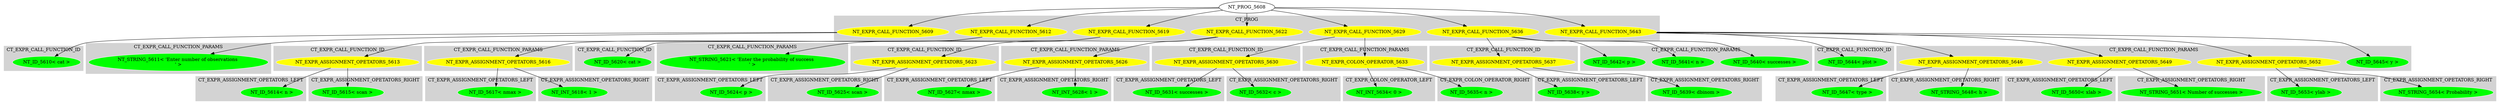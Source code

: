 digraph {

subgraph cluster0 {
 node [style=filled,color=white];
 style=filled;
 color=lightgrey;
 label = "CT_PROG";

"NT_EXPR_CALL_FUNCTION_5609"
 [fillcolor = yellow]
"NT_EXPR_CALL_FUNCTION_5612"
 [fillcolor = yellow]
"NT_EXPR_CALL_FUNCTION_5619"
 [fillcolor = yellow]
"NT_EXPR_CALL_FUNCTION_5622"
 [fillcolor = yellow]
"NT_EXPR_CALL_FUNCTION_5629"
 [fillcolor = yellow]
"NT_EXPR_CALL_FUNCTION_5636"
 [fillcolor = yellow]
"NT_EXPR_CALL_FUNCTION_5643"
 [fillcolor = yellow]
}
"NT_PROG_5608"->"NT_EXPR_CALL_FUNCTION_5609"
subgraph cluster1 {
 node [style=filled,color=white];
 style=filled;
 color=lightgrey;
 label = "CT_EXPR_CALL_FUNCTION_ID";

"NT_ID_5610< cat >"
 [fillcolor = green]
}
subgraph cluster2 {
 node [style=filled,color=white];
 style=filled;
 color=lightgrey;
 label = "CT_EXPR_CALL_FUNCTION_PARAMS";

"NT_STRING_5611< 'Enter number of observations \n' >"
 [fillcolor = green]
}
"NT_EXPR_CALL_FUNCTION_5609"->"NT_ID_5610< cat >"
"NT_EXPR_CALL_FUNCTION_5609"->"NT_STRING_5611< 'Enter number of observations \n' >"
"NT_PROG_5608"->"NT_EXPR_CALL_FUNCTION_5612"
subgraph cluster3 {
 node [style=filled,color=white];
 style=filled;
 color=lightgrey;
 label = "CT_EXPR_CALL_FUNCTION_ID";

"NT_EXPR_ASSIGNMENT_OPETATORS_5613"
 [fillcolor = yellow]
}
subgraph cluster4 {
 node [style=filled,color=white];
 style=filled;
 color=lightgrey;
 label = "CT_EXPR_CALL_FUNCTION_PARAMS";

"NT_EXPR_ASSIGNMENT_OPETATORS_5616"
 [fillcolor = yellow]
}
"NT_EXPR_CALL_FUNCTION_5612"->"NT_EXPR_ASSIGNMENT_OPETATORS_5613"
subgraph cluster5 {
 node [style=filled,color=white];
 style=filled;
 color=lightgrey;
 label = "CT_EXPR_ASSIGNMENT_OPETATORS_LEFT";

"NT_ID_5614< n >"
 [fillcolor = green]
}
subgraph cluster6 {
 node [style=filled,color=white];
 style=filled;
 color=lightgrey;
 label = "CT_EXPR_ASSIGNMENT_OPETATORS_RIGHT";

"NT_ID_5615< scan >"
 [fillcolor = green]
}
"NT_EXPR_ASSIGNMENT_OPETATORS_5613"->"NT_ID_5614< n >"
"NT_EXPR_ASSIGNMENT_OPETATORS_5613"->"NT_ID_5615< scan >"
"NT_EXPR_CALL_FUNCTION_5612"->"NT_EXPR_ASSIGNMENT_OPETATORS_5616"
subgraph cluster7 {
 node [style=filled,color=white];
 style=filled;
 color=lightgrey;
 label = "CT_EXPR_ASSIGNMENT_OPETATORS_LEFT";

"NT_ID_5617< nmax >"
 [fillcolor = green]
}
subgraph cluster8 {
 node [style=filled,color=white];
 style=filled;
 color=lightgrey;
 label = "CT_EXPR_ASSIGNMENT_OPETATORS_RIGHT";

"NT_INT_5618< 1 >"
 [fillcolor = green]
}
"NT_EXPR_ASSIGNMENT_OPETATORS_5616"->"NT_ID_5617< nmax >"
"NT_EXPR_ASSIGNMENT_OPETATORS_5616"->"NT_INT_5618< 1 >"
"NT_PROG_5608"->"NT_EXPR_CALL_FUNCTION_5619"
subgraph cluster9 {
 node [style=filled,color=white];
 style=filled;
 color=lightgrey;
 label = "CT_EXPR_CALL_FUNCTION_ID";

"NT_ID_5620< cat >"
 [fillcolor = green]
}
subgraph cluster10 {
 node [style=filled,color=white];
 style=filled;
 color=lightgrey;
 label = "CT_EXPR_CALL_FUNCTION_PARAMS";

"NT_STRING_5621< 'Enter the probability of success \n' >"
 [fillcolor = green]
}
"NT_EXPR_CALL_FUNCTION_5619"->"NT_ID_5620< cat >"
"NT_EXPR_CALL_FUNCTION_5619"->"NT_STRING_5621< 'Enter the probability of success \n' >"
"NT_PROG_5608"->"NT_EXPR_CALL_FUNCTION_5622"
subgraph cluster11 {
 node [style=filled,color=white];
 style=filled;
 color=lightgrey;
 label = "CT_EXPR_CALL_FUNCTION_ID";

"NT_EXPR_ASSIGNMENT_OPETATORS_5623"
 [fillcolor = yellow]
}
subgraph cluster12 {
 node [style=filled,color=white];
 style=filled;
 color=lightgrey;
 label = "CT_EXPR_CALL_FUNCTION_PARAMS";

"NT_EXPR_ASSIGNMENT_OPETATORS_5626"
 [fillcolor = yellow]
}
"NT_EXPR_CALL_FUNCTION_5622"->"NT_EXPR_ASSIGNMENT_OPETATORS_5623"
subgraph cluster13 {
 node [style=filled,color=white];
 style=filled;
 color=lightgrey;
 label = "CT_EXPR_ASSIGNMENT_OPETATORS_LEFT";

"NT_ID_5624< p >"
 [fillcolor = green]
}
subgraph cluster14 {
 node [style=filled,color=white];
 style=filled;
 color=lightgrey;
 label = "CT_EXPR_ASSIGNMENT_OPETATORS_RIGHT";

"NT_ID_5625< scan >"
 [fillcolor = green]
}
"NT_EXPR_ASSIGNMENT_OPETATORS_5623"->"NT_ID_5624< p >"
"NT_EXPR_ASSIGNMENT_OPETATORS_5623"->"NT_ID_5625< scan >"
"NT_EXPR_CALL_FUNCTION_5622"->"NT_EXPR_ASSIGNMENT_OPETATORS_5626"
subgraph cluster15 {
 node [style=filled,color=white];
 style=filled;
 color=lightgrey;
 label = "CT_EXPR_ASSIGNMENT_OPETATORS_LEFT";

"NT_ID_5627< nmax >"
 [fillcolor = green]
}
subgraph cluster16 {
 node [style=filled,color=white];
 style=filled;
 color=lightgrey;
 label = "CT_EXPR_ASSIGNMENT_OPETATORS_RIGHT";

"NT_INT_5628< 1 >"
 [fillcolor = green]
}
"NT_EXPR_ASSIGNMENT_OPETATORS_5626"->"NT_ID_5627< nmax >"
"NT_EXPR_ASSIGNMENT_OPETATORS_5626"->"NT_INT_5628< 1 >"
"NT_PROG_5608"->"NT_EXPR_CALL_FUNCTION_5629"
subgraph cluster17 {
 node [style=filled,color=white];
 style=filled;
 color=lightgrey;
 label = "CT_EXPR_CALL_FUNCTION_ID";

"NT_EXPR_ASSIGNMENT_OPETATORS_5630"
 [fillcolor = yellow]
}
subgraph cluster18 {
 node [style=filled,color=white];
 style=filled;
 color=lightgrey;
 label = "CT_EXPR_CALL_FUNCTION_PARAMS";

"NT_EXPR_COLON_OPERATOR_5633"
 [fillcolor = yellow]
}
"NT_EXPR_CALL_FUNCTION_5629"->"NT_EXPR_ASSIGNMENT_OPETATORS_5630"
subgraph cluster19 {
 node [style=filled,color=white];
 style=filled;
 color=lightgrey;
 label = "CT_EXPR_ASSIGNMENT_OPETATORS_LEFT";

"NT_ID_5631< successes >"
 [fillcolor = green]
}
subgraph cluster20 {
 node [style=filled,color=white];
 style=filled;
 color=lightgrey;
 label = "CT_EXPR_ASSIGNMENT_OPETATORS_RIGHT";

"NT_ID_5632< c >"
 [fillcolor = green]
}
"NT_EXPR_ASSIGNMENT_OPETATORS_5630"->"NT_ID_5631< successes >"
"NT_EXPR_ASSIGNMENT_OPETATORS_5630"->"NT_ID_5632< c >"
"NT_EXPR_CALL_FUNCTION_5629"->"NT_EXPR_COLON_OPERATOR_5633"
subgraph cluster21 {
 node [style=filled,color=white];
 style=filled;
 color=lightgrey;
 label = "CT_EXPR_COLON_OPERATOR_LEFT";

"NT_INT_5634< 0 >"
 [fillcolor = green]
}
subgraph cluster22 {
 node [style=filled,color=white];
 style=filled;
 color=lightgrey;
 label = "CT_EXPR_COLON_OPERATOR_RIGHT";

"NT_ID_5635< n >"
 [fillcolor = green]
}
"NT_EXPR_COLON_OPERATOR_5633"->"NT_INT_5634< 0 >"
"NT_EXPR_COLON_OPERATOR_5633"->"NT_ID_5635< n >"
"NT_PROG_5608"->"NT_EXPR_CALL_FUNCTION_5636"
subgraph cluster23 {
 node [style=filled,color=white];
 style=filled;
 color=lightgrey;
 label = "CT_EXPR_CALL_FUNCTION_ID";

"NT_EXPR_ASSIGNMENT_OPETATORS_5637"
 [fillcolor = yellow]
}
subgraph cluster24 {
 node [style=filled,color=white];
 style=filled;
 color=lightgrey;
 label = "CT_EXPR_CALL_FUNCTION_PARAMS";

"NT_ID_5640< successes >"
 [fillcolor = green]
"NT_ID_5641< n >"
 [fillcolor = green]
"NT_ID_5642< p >"
 [fillcolor = green]
}
"NT_EXPR_CALL_FUNCTION_5636"->"NT_EXPR_ASSIGNMENT_OPETATORS_5637"
subgraph cluster25 {
 node [style=filled,color=white];
 style=filled;
 color=lightgrey;
 label = "CT_EXPR_ASSIGNMENT_OPETATORS_LEFT";

"NT_ID_5638< y >"
 [fillcolor = green]
}
subgraph cluster26 {
 node [style=filled,color=white];
 style=filled;
 color=lightgrey;
 label = "CT_EXPR_ASSIGNMENT_OPETATORS_RIGHT";

"NT_ID_5639< dbinom >"
 [fillcolor = green]
}
"NT_EXPR_ASSIGNMENT_OPETATORS_5637"->"NT_ID_5638< y >"
"NT_EXPR_ASSIGNMENT_OPETATORS_5637"->"NT_ID_5639< dbinom >"
"NT_EXPR_CALL_FUNCTION_5636"->"NT_ID_5640< successes >"
"NT_EXPR_CALL_FUNCTION_5636"->"NT_ID_5641< n >"
"NT_EXPR_CALL_FUNCTION_5636"->"NT_ID_5642< p >"
"NT_PROG_5608"->"NT_EXPR_CALL_FUNCTION_5643"
subgraph cluster27 {
 node [style=filled,color=white];
 style=filled;
 color=lightgrey;
 label = "CT_EXPR_CALL_FUNCTION_ID";

"NT_ID_5644< plot >"
 [fillcolor = green]
}
subgraph cluster28 {
 node [style=filled,color=white];
 style=filled;
 color=lightgrey;
 label = "CT_EXPR_CALL_FUNCTION_PARAMS";

"NT_ID_5645< y >"
 [fillcolor = green]
"NT_EXPR_ASSIGNMENT_OPETATORS_5646"
 [fillcolor = yellow]
"NT_EXPR_ASSIGNMENT_OPETATORS_5649"
 [fillcolor = yellow]
"NT_EXPR_ASSIGNMENT_OPETATORS_5652"
 [fillcolor = yellow]
}
"NT_EXPR_CALL_FUNCTION_5643"->"NT_ID_5644< plot >"
"NT_EXPR_CALL_FUNCTION_5643"->"NT_ID_5645< y >"
"NT_EXPR_CALL_FUNCTION_5643"->"NT_EXPR_ASSIGNMENT_OPETATORS_5646"
subgraph cluster29 {
 node [style=filled,color=white];
 style=filled;
 color=lightgrey;
 label = "CT_EXPR_ASSIGNMENT_OPETATORS_LEFT";

"NT_ID_5647< type >"
 [fillcolor = green]
}
subgraph cluster30 {
 node [style=filled,color=white];
 style=filled;
 color=lightgrey;
 label = "CT_EXPR_ASSIGNMENT_OPETATORS_RIGHT";

"NT_STRING_5648< h >"
 [fillcolor = green]
}
"NT_EXPR_ASSIGNMENT_OPETATORS_5646"->"NT_ID_5647< type >"
"NT_EXPR_ASSIGNMENT_OPETATORS_5646"->"NT_STRING_5648< h >"
"NT_EXPR_CALL_FUNCTION_5643"->"NT_EXPR_ASSIGNMENT_OPETATORS_5649"
subgraph cluster31 {
 node [style=filled,color=white];
 style=filled;
 color=lightgrey;
 label = "CT_EXPR_ASSIGNMENT_OPETATORS_LEFT";

"NT_ID_5650< xlab >"
 [fillcolor = green]
}
subgraph cluster32 {
 node [style=filled,color=white];
 style=filled;
 color=lightgrey;
 label = "CT_EXPR_ASSIGNMENT_OPETATORS_RIGHT";

"NT_STRING_5651< Number of successes >"
 [fillcolor = green]
}
"NT_EXPR_ASSIGNMENT_OPETATORS_5649"->"NT_ID_5650< xlab >"
"NT_EXPR_ASSIGNMENT_OPETATORS_5649"->"NT_STRING_5651< Number of successes >"
"NT_EXPR_CALL_FUNCTION_5643"->"NT_EXPR_ASSIGNMENT_OPETATORS_5652"
subgraph cluster33 {
 node [style=filled,color=white];
 style=filled;
 color=lightgrey;
 label = "CT_EXPR_ASSIGNMENT_OPETATORS_LEFT";

"NT_ID_5653< ylab >"
 [fillcolor = green]
}
subgraph cluster34 {
 node [style=filled,color=white];
 style=filled;
 color=lightgrey;
 label = "CT_EXPR_ASSIGNMENT_OPETATORS_RIGHT";

"NT_STRING_5654< Probability >"
 [fillcolor = green]
}
"NT_EXPR_ASSIGNMENT_OPETATORS_5652"->"NT_ID_5653< ylab >"
"NT_EXPR_ASSIGNMENT_OPETATORS_5652"->"NT_STRING_5654< Probability >"
}
